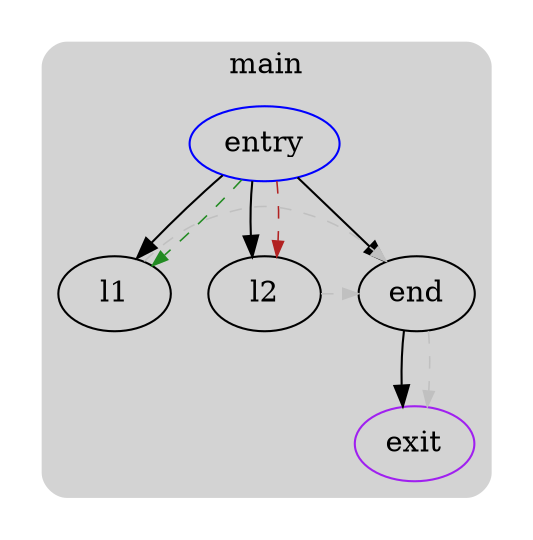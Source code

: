 digraph G {
  compound=true
  subgraph cluster_ {
    peripheries=0
    subgraph cluster_0 {
      label="main"
      color=darkgray
      style=rounded
      bgcolor=lightgray
      cluster_0_0[label="entry",shape=oval,color=blue,rank=source]
      cluster_0_1[label="l1",shape=oval]
      cluster_0_2[label="l2",shape=oval]
      cluster_0_3[label="end",shape=oval]
      cluster_0_exit[label=exit,color=purple,rank=sink]
      cluster_0_0 -> cluster_0_1 [color=black]
      cluster_0_0 -> cluster_0_2 [color=black]
      cluster_0_0 -> cluster_0_3 [color=black]
      cluster_0_3 -> cluster_0_exit [color=black]
      cluster_0_0 -> cluster_0_1 [color=forestgreen,style=dashed,constraint=false,penwidth=0.75,arrowsize=0.75]
      cluster_0_0 -> cluster_0_2 [color=firebrick,style=dashed,constraint=false,penwidth=0.75,arrowsize=0.75]
      cluster_0_1 -> cluster_0_3 [color=gray,style=dashed,constraint=false,penwidth=0.75,arrowsize=0.75]
      cluster_0_2 -> cluster_0_3 [color=gray,style=dashed,constraint=false,penwidth=0.75,arrowsize=0.75]
      cluster_0_3 -> cluster_0_exit [color=gray,style=dashed,constraint=false,penwidth=0.75,arrowsize=0.75]
    }
  }
}
